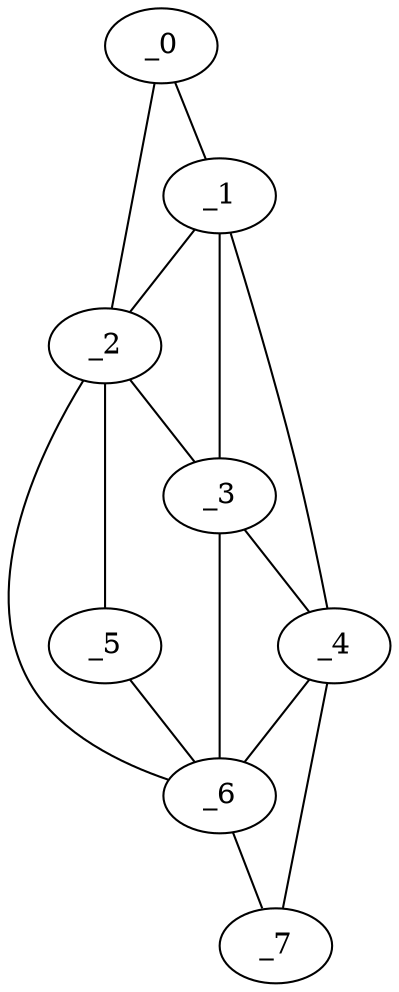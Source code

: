 graph "obj70__180.gxl" {
	_0	 [x=2,
		y=42];
	_1	 [x=11,
		y=48];
	_0 -- _1	 [valence=1];
	_2	 [x=64,
		y=14];
	_0 -- _2	 [valence=1];
	_1 -- _2	 [valence=1];
	_3	 [x=67,
		y=44];
	_1 -- _3	 [valence=2];
	_4	 [x=120,
		y=51];
	_1 -- _4	 [valence=1];
	_2 -- _3	 [valence=2];
	_5	 [x=127,
		y=18];
	_2 -- _5	 [valence=1];
	_6	 [x=127,
		y=23];
	_2 -- _6	 [valence=1];
	_3 -- _4	 [valence=2];
	_3 -- _6	 [valence=2];
	_4 -- _6	 [valence=2];
	_7	 [x=127,
		y=43];
	_4 -- _7	 [valence=1];
	_5 -- _6	 [valence=1];
	_6 -- _7	 [valence=1];
}
